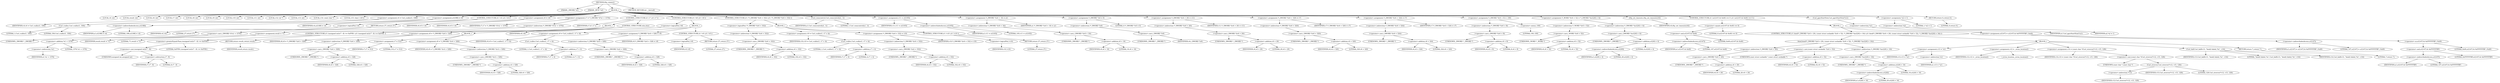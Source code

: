 digraph tftp_connect {  
"1000113" [label = "(METHOD,tftp_connect)" ]
"1000114" [label = "(PARAM,_DWORD *a1)" ]
"1000115" [label = "(PARAM,_BYTE *a2)" ]
"1000116" [label = "(BLOCK,,)" ]
"1000117" [label = "(LOCAL,v4: int)" ]
"1000118" [label = "(LOCAL,result: int)" ]
"1000119" [label = "(LOCAL,v6: int)" ]
"1000120" [label = "(LOCAL,v7: int)" ]
"1000121" [label = "(LOCAL,v8: int)" ]
"1000122" [label = "(LOCAL,v9: int)" ]
"1000123" [label = "(LOCAL,v10: int)" ]
"1000124" [label = "(LOCAL,v11: int)" ]
"1000125" [label = "(LOCAL,v12: int *)" ]
"1000126" [label = "(LOCAL,v13: int)" ]
"1000127" [label = "(LOCAL,v14: const char *)" ]
"1000128" [label = "(LOCAL,v15: char [ 128 ])" ]
"1000129" [label = "(<operator>.assignment,v4 = Curl_ccalloc(1, 336))" ]
"1000130" [label = "(IDENTIFIER,v4,v4 = Curl_ccalloc(1, 336))" ]
"1000131" [label = "(Curl_ccalloc,Curl_ccalloc(1, 336))" ]
"1000132" [label = "(LITERAL,1,Curl_ccalloc(1, 336))" ]
"1000133" [label = "(LITERAL,336,Curl_ccalloc(1, 336))" ]
"1000134" [label = "(<operator>.assignment,a1[188] = v4)" ]
"1000135" [label = "(<operator>.indirectIndexAccess,a1[188])" ]
"1000136" [label = "(IDENTIFIER,a1,a1[188] = v4)" ]
"1000137" [label = "(LITERAL,188,a1[188] = v4)" ]
"1000138" [label = "(IDENTIFIER,v4,a1[188] = v4)" ]
"1000139" [label = "(CONTROL_STRUCTURE,if ( !v4 ),if ( !v4 ))" ]
"1000140" [label = "(<operator>.logicalNot,!v4)" ]
"1000141" [label = "(IDENTIFIER,v4,!v4)" ]
"1000142" [label = "(RETURN,return 27;,return 27;)" ]
"1000143" [label = "(LITERAL,27,return 27;)" ]
"1000144" [label = "(<operator>.assignment,v6 = v4)" ]
"1000145" [label = "(IDENTIFIER,v6,v6 = v4)" ]
"1000146" [label = "(IDENTIFIER,v4,v6 = v4)" ]
"1000147" [label = "(<operator>.assignment,v7 = *(_DWORD *)(*a1 + 1576))" ]
"1000148" [label = "(IDENTIFIER,v7,v7 = *(_DWORD *)(*a1 + 1576))" ]
"1000149" [label = "(<operator>.indirection,*(_DWORD *)(*a1 + 1576))" ]
"1000150" [label = "(<operator>.cast,(_DWORD *)(*a1 + 1576))" ]
"1000151" [label = "(UNKNOWN,_DWORD *,_DWORD *)" ]
"1000152" [label = "(<operator>.addition,*a1 + 1576)" ]
"1000153" [label = "(<operator>.indirection,*a1)" ]
"1000154" [label = "(IDENTIFIER,a1,*a1 + 1576)" ]
"1000155" [label = "(LITERAL,1576,*a1 + 1576)" ]
"1000156" [label = "(CONTROL_STRUCTURE,if ( v7 ),if ( v7 ))" ]
"1000157" [label = "(IDENTIFIER,v7,if ( v7 ))" ]
"1000158" [label = "(BLOCK,,)" ]
"1000159" [label = "(<operator>.assignment,result = 71)" ]
"1000160" [label = "(IDENTIFIER,result,result = 71)" ]
"1000161" [label = "(LITERAL,71,result = 71)" ]
"1000162" [label = "(CONTROL_STRUCTURE,if ( (unsigned int)(v7 - 8) >= 0xFFB1 ),if ( (unsigned int)(v7 - 8) >= 0xFFB1 ))" ]
"1000163" [label = "(<operator>.greaterEqualsThan,(unsigned int)(v7 - 8) >= 0xFFB1)" ]
"1000164" [label = "(<operator>.cast,(unsigned int)(v7 - 8))" ]
"1000165" [label = "(UNKNOWN,unsigned int,unsigned int)" ]
"1000166" [label = "(<operator>.subtraction,v7 - 8)" ]
"1000167" [label = "(IDENTIFIER,v7,v7 - 8)" ]
"1000168" [label = "(LITERAL,8,v7 - 8)" ]
"1000169" [label = "(LITERAL,0xFFB1,(unsigned int)(v7 - 8) >= 0xFFB1)" ]
"1000170" [label = "(RETURN,return result;,return result;)" ]
"1000171" [label = "(IDENTIFIER,result,return result;)" ]
"1000172" [label = "(<operator>.assignment,v8 = *(_DWORD *)(v6 + 328))" ]
"1000173" [label = "(IDENTIFIER,v8,v8 = *(_DWORD *)(v6 + 328))" ]
"1000174" [label = "(<operator>.indirection,*(_DWORD *)(v6 + 328))" ]
"1000175" [label = "(<operator>.cast,(_DWORD *)(v6 + 328))" ]
"1000176" [label = "(UNKNOWN,_DWORD *,_DWORD *)" ]
"1000177" [label = "(<operator>.addition,v6 + 328)" ]
"1000178" [label = "(IDENTIFIER,v6,v6 + 328)" ]
"1000179" [label = "(LITERAL,328,v6 + 328)" ]
"1000180" [label = "(CONTROL_STRUCTURE,else,else)" ]
"1000181" [label = "(BLOCK,,)" ]
"1000182" [label = "(<operator>.assignment,v7 = 512)" ]
"1000183" [label = "(IDENTIFIER,v7,v7 = 512)" ]
"1000184" [label = "(LITERAL,512,v7 = 512)" ]
"1000185" [label = "(<operator>.assignment,v8 = *(_DWORD *)(v4 + 328))" ]
"1000186" [label = "(IDENTIFIER,v8,v8 = *(_DWORD *)(v4 + 328))" ]
"1000187" [label = "(<operator>.indirection,*(_DWORD *)(v4 + 328))" ]
"1000188" [label = "(<operator>.cast,(_DWORD *)(v4 + 328))" ]
"1000189" [label = "(UNKNOWN,_DWORD *,_DWORD *)" ]
"1000190" [label = "(<operator>.addition,v4 + 328)" ]
"1000191" [label = "(IDENTIFIER,v4,v4 + 328)" ]
"1000192" [label = "(LITERAL,328,v4 + 328)" ]
"1000193" [label = "(CONTROL_STRUCTURE,if ( !v8 ),if ( !v8 ))" ]
"1000194" [label = "(<operator>.logicalNot,!v8)" ]
"1000195" [label = "(IDENTIFIER,v8,!v8)" ]
"1000196" [label = "(BLOCK,,)" ]
"1000197" [label = "(<operator>.assignment,v9 = Curl_ccalloc(1, v7 + 4))" ]
"1000198" [label = "(IDENTIFIER,v9,v9 = Curl_ccalloc(1, v7 + 4))" ]
"1000199" [label = "(Curl_ccalloc,Curl_ccalloc(1, v7 + 4))" ]
"1000200" [label = "(LITERAL,1,Curl_ccalloc(1, v7 + 4))" ]
"1000201" [label = "(<operator>.addition,v7 + 4)" ]
"1000202" [label = "(IDENTIFIER,v7,v7 + 4)" ]
"1000203" [label = "(LITERAL,4,v7 + 4)" ]
"1000204" [label = "(<operator>.assignment,*(_DWORD *)(v6 + 328) = v9)" ]
"1000205" [label = "(<operator>.indirection,*(_DWORD *)(v6 + 328))" ]
"1000206" [label = "(<operator>.cast,(_DWORD *)(v6 + 328))" ]
"1000207" [label = "(UNKNOWN,_DWORD *,_DWORD *)" ]
"1000208" [label = "(<operator>.addition,v6 + 328)" ]
"1000209" [label = "(IDENTIFIER,v6,v6 + 328)" ]
"1000210" [label = "(LITERAL,328,v6 + 328)" ]
"1000211" [label = "(IDENTIFIER,v9,*(_DWORD *)(v6 + 328) = v9)" ]
"1000212" [label = "(CONTROL_STRUCTURE,if ( !v9 ),if ( !v9 ))" ]
"1000213" [label = "(<operator>.logicalNot,!v9)" ]
"1000214" [label = "(IDENTIFIER,v9,!v9)" ]
"1000215" [label = "(RETURN,return 27;,return 27;)" ]
"1000216" [label = "(LITERAL,27,return 27;)" ]
"1000217" [label = "(CONTROL_STRUCTURE,if ( !*(_DWORD *)(v6 + 332) ),if ( !*(_DWORD *)(v6 + 332) ))" ]
"1000218" [label = "(<operator>.logicalNot,!*(_DWORD *)(v6 + 332))" ]
"1000219" [label = "(<operator>.indirection,*(_DWORD *)(v6 + 332))" ]
"1000220" [label = "(<operator>.cast,(_DWORD *)(v6 + 332))" ]
"1000221" [label = "(UNKNOWN,_DWORD *,_DWORD *)" ]
"1000222" [label = "(<operator>.addition,v6 + 332)" ]
"1000223" [label = "(IDENTIFIER,v6,v6 + 332)" ]
"1000224" [label = "(LITERAL,332,v6 + 332)" ]
"1000225" [label = "(BLOCK,,)" ]
"1000226" [label = "(<operator>.assignment,v10 = Curl_ccalloc(1, v7 + 4))" ]
"1000227" [label = "(IDENTIFIER,v10,v10 = Curl_ccalloc(1, v7 + 4))" ]
"1000228" [label = "(Curl_ccalloc,Curl_ccalloc(1, v7 + 4))" ]
"1000229" [label = "(LITERAL,1,Curl_ccalloc(1, v7 + 4))" ]
"1000230" [label = "(<operator>.addition,v7 + 4)" ]
"1000231" [label = "(IDENTIFIER,v7,v7 + 4)" ]
"1000232" [label = "(LITERAL,4,v7 + 4)" ]
"1000233" [label = "(<operator>.assignment,*(_DWORD *)(v6 + 332) = v10)" ]
"1000234" [label = "(<operator>.indirection,*(_DWORD *)(v6 + 332))" ]
"1000235" [label = "(<operator>.cast,(_DWORD *)(v6 + 332))" ]
"1000236" [label = "(UNKNOWN,_DWORD *,_DWORD *)" ]
"1000237" [label = "(<operator>.addition,v6 + 332)" ]
"1000238" [label = "(IDENTIFIER,v6,v6 + 332)" ]
"1000239" [label = "(LITERAL,332,v6 + 332)" ]
"1000240" [label = "(IDENTIFIER,v10,*(_DWORD *)(v6 + 332) = v10)" ]
"1000241" [label = "(CONTROL_STRUCTURE,if ( !v10 ),if ( !v10 ))" ]
"1000242" [label = "(<operator>.logicalNot,!v10)" ]
"1000243" [label = "(IDENTIFIER,v10,!v10)" ]
"1000244" [label = "(RETURN,return 27;,return 27;)" ]
"1000245" [label = "(LITERAL,27,return 27;)" ]
"1000246" [label = "(Curl_conncontrol,Curl_conncontrol(a1, 1))" ]
"1000247" [label = "(IDENTIFIER,a1,Curl_conncontrol(a1, 1))" ]
"1000248" [label = "(LITERAL,1,Curl_conncontrol(a1, 1))" ]
"1000249" [label = "(<operator>.assignment,v11 = a1[105])" ]
"1000250" [label = "(IDENTIFIER,v11,v11 = a1[105])" ]
"1000251" [label = "(<operator>.indirectIndexAccess,a1[105])" ]
"1000252" [label = "(IDENTIFIER,a1,v11 = a1[105])" ]
"1000253" [label = "(LITERAL,105,v11 = a1[105])" ]
"1000254" [label = "(<operator>.assignment,*(_DWORD *)(v6 + 16) = a1)" ]
"1000255" [label = "(<operator>.indirection,*(_DWORD *)(v6 + 16))" ]
"1000256" [label = "(<operator>.cast,(_DWORD *)(v6 + 16))" ]
"1000257" [label = "(UNKNOWN,_DWORD *,_DWORD *)" ]
"1000258" [label = "(<operator>.addition,v6 + 16)" ]
"1000259" [label = "(IDENTIFIER,v6,v6 + 16)" ]
"1000260" [label = "(LITERAL,16,v6 + 16)" ]
"1000261" [label = "(IDENTIFIER,a1,*(_DWORD *)(v6 + 16) = a1)" ]
"1000262" [label = "(<operator>.assignment,*(_DWORD *)v6 = 0)" ]
"1000263" [label = "(<operator>.indirection,*(_DWORD *)v6)" ]
"1000264" [label = "(<operator>.cast,(_DWORD *)v6)" ]
"1000265" [label = "(UNKNOWN,_DWORD *,_DWORD *)" ]
"1000266" [label = "(IDENTIFIER,v6,(_DWORD *)v6)" ]
"1000267" [label = "(LITERAL,0,*(_DWORD *)v6 = 0)" ]
"1000268" [label = "(<operator>.assignment,*(_DWORD *)(v6 + 20) = v11)" ]
"1000269" [label = "(<operator>.indirection,*(_DWORD *)(v6 + 20))" ]
"1000270" [label = "(<operator>.cast,(_DWORD *)(v6 + 20))" ]
"1000271" [label = "(UNKNOWN,_DWORD *,_DWORD *)" ]
"1000272" [label = "(<operator>.addition,v6 + 20)" ]
"1000273" [label = "(IDENTIFIER,v6,v6 + 20)" ]
"1000274" [label = "(LITERAL,20,v6 + 20)" ]
"1000275" [label = "(IDENTIFIER,v11,*(_DWORD *)(v6 + 20) = v11)" ]
"1000276" [label = "(<operator>.assignment,*(_DWORD *)(v6 + 320) = v7)" ]
"1000277" [label = "(<operator>.indirection,*(_DWORD *)(v6 + 320))" ]
"1000278" [label = "(<operator>.cast,(_DWORD *)(v6 + 320))" ]
"1000279" [label = "(UNKNOWN,_DWORD *,_DWORD *)" ]
"1000280" [label = "(<operator>.addition,v6 + 320)" ]
"1000281" [label = "(IDENTIFIER,v6,v6 + 320)" ]
"1000282" [label = "(LITERAL,320,v6 + 320)" ]
"1000283" [label = "(IDENTIFIER,v7,*(_DWORD *)(v6 + 320) = v7)" ]
"1000284" [label = "(<operator>.assignment,*(_DWORD *)(v6 + 324) = v7)" ]
"1000285" [label = "(<operator>.indirection,*(_DWORD *)(v6 + 324))" ]
"1000286" [label = "(<operator>.cast,(_DWORD *)(v6 + 324))" ]
"1000287" [label = "(UNKNOWN,_DWORD *,_DWORD *)" ]
"1000288" [label = "(<operator>.addition,v6 + 324)" ]
"1000289" [label = "(IDENTIFIER,v6,v6 + 324)" ]
"1000290" [label = "(LITERAL,324,v6 + 324)" ]
"1000291" [label = "(IDENTIFIER,v7,*(_DWORD *)(v6 + 324) = v7)" ]
"1000292" [label = "(<operator>.assignment,*(_DWORD *)(v6 + 8) = -100)" ]
"1000293" [label = "(<operator>.indirection,*(_DWORD *)(v6 + 8))" ]
"1000294" [label = "(<operator>.cast,(_DWORD *)(v6 + 8))" ]
"1000295" [label = "(UNKNOWN,_DWORD *,_DWORD *)" ]
"1000296" [label = "(<operator>.addition,v6 + 8)" ]
"1000297" [label = "(IDENTIFIER,v6,v6 + 8)" ]
"1000298" [label = "(LITERAL,8,v6 + 8)" ]
"1000299" [label = "(<operator>.minus,-100)" ]
"1000300" [label = "(LITERAL,100,-100)" ]
"1000301" [label = "(<operator>.assignment,*(_WORD *)(v6 + 52) = *(_DWORD *)(a1[20] + 4))" ]
"1000302" [label = "(<operator>.indirection,*(_WORD *)(v6 + 52))" ]
"1000303" [label = "(<operator>.cast,(_WORD *)(v6 + 52))" ]
"1000304" [label = "(UNKNOWN,_WORD *,_WORD *)" ]
"1000305" [label = "(<operator>.addition,v6 + 52)" ]
"1000306" [label = "(IDENTIFIER,v6,v6 + 52)" ]
"1000307" [label = "(LITERAL,52,v6 + 52)" ]
"1000308" [label = "(<operator>.indirection,*(_DWORD *)(a1[20] + 4))" ]
"1000309" [label = "(<operator>.cast,(_DWORD *)(a1[20] + 4))" ]
"1000310" [label = "(UNKNOWN,_DWORD *,_DWORD *)" ]
"1000311" [label = "(<operator>.addition,a1[20] + 4)" ]
"1000312" [label = "(<operator>.indirectIndexAccess,a1[20])" ]
"1000313" [label = "(IDENTIFIER,a1,a1[20] + 4)" ]
"1000314" [label = "(LITERAL,20,a1[20] + 4)" ]
"1000315" [label = "(LITERAL,4,a1[20] + 4)" ]
"1000316" [label = "(tftp_set_timeouts,tftp_set_timeouts(v6))" ]
"1000317" [label = "(IDENTIFIER,v6,tftp_set_timeouts(v6))" ]
"1000318" [label = "(CONTROL_STRUCTURE,if ( (a1[147] & 0x40) == 0 ),if ( (a1[147] & 0x40) == 0 ))" ]
"1000319" [label = "(<operator>.equals,(a1[147] & 0x40) == 0)" ]
"1000320" [label = "(<operator>.and,a1[147] & 0x40)" ]
"1000321" [label = "(<operator>.indirectIndexAccess,a1[147])" ]
"1000322" [label = "(IDENTIFIER,a1,a1[147] & 0x40)" ]
"1000323" [label = "(LITERAL,147,a1[147] & 0x40)" ]
"1000324" [label = "(LITERAL,0x40,a1[147] & 0x40)" ]
"1000325" [label = "(LITERAL,0,(a1[147] & 0x40) == 0)" ]
"1000326" [label = "(BLOCK,,)" ]
"1000327" [label = "(CONTROL_STRUCTURE,if ( bind(*(_DWORD *)(v6 + 20), (const struct sockaddr *)(v6 + 52), *(_DWORD *)(a1[20] + 16)) ),if ( bind(*(_DWORD *)(v6 + 20), (const struct sockaddr *)(v6 + 52), *(_DWORD *)(a1[20] + 16)) ))" ]
"1000328" [label = "(bind,bind(*(_DWORD *)(v6 + 20), (const struct sockaddr *)(v6 + 52), *(_DWORD *)(a1[20] + 16)))" ]
"1000329" [label = "(<operator>.indirection,*(_DWORD *)(v6 + 20))" ]
"1000330" [label = "(<operator>.cast,(_DWORD *)(v6 + 20))" ]
"1000331" [label = "(UNKNOWN,_DWORD *,_DWORD *)" ]
"1000332" [label = "(<operator>.addition,v6 + 20)" ]
"1000333" [label = "(IDENTIFIER,v6,v6 + 20)" ]
"1000334" [label = "(LITERAL,20,v6 + 20)" ]
"1000335" [label = "(<operator>.cast,(const struct sockaddr *)(v6 + 52))" ]
"1000336" [label = "(UNKNOWN,const struct sockaddr *,const struct sockaddr *)" ]
"1000337" [label = "(<operator>.addition,v6 + 52)" ]
"1000338" [label = "(IDENTIFIER,v6,v6 + 52)" ]
"1000339" [label = "(LITERAL,52,v6 + 52)" ]
"1000340" [label = "(<operator>.indirection,*(_DWORD *)(a1[20] + 16))" ]
"1000341" [label = "(<operator>.cast,(_DWORD *)(a1[20] + 16))" ]
"1000342" [label = "(UNKNOWN,_DWORD *,_DWORD *)" ]
"1000343" [label = "(<operator>.addition,a1[20] + 16)" ]
"1000344" [label = "(<operator>.indirectIndexAccess,a1[20])" ]
"1000345" [label = "(IDENTIFIER,a1,a1[20] + 16)" ]
"1000346" [label = "(LITERAL,20,a1[20] + 16)" ]
"1000347" [label = "(LITERAL,16,a1[20] + 16)" ]
"1000348" [label = "(BLOCK,,)" ]
"1000349" [label = "(<operator>.assignment,v13 = *a1)" ]
"1000350" [label = "(IDENTIFIER,v13,v13 = *a1)" ]
"1000351" [label = "(<operator>.indirection,*a1)" ]
"1000352" [label = "(IDENTIFIER,a1,v13 = *a1)" ]
"1000353" [label = "(<operator>.assignment,v12 = _errno_location())" ]
"1000354" [label = "(IDENTIFIER,v12,v12 = _errno_location())" ]
"1000355" [label = "(_errno_location,_errno_location())" ]
"1000356" [label = "(<operator>.assignment,v14 = (const char *)Curl_strerror(*v12, v15, 128))" ]
"1000357" [label = "(IDENTIFIER,v14,v14 = (const char *)Curl_strerror(*v12, v15, 128))" ]
"1000358" [label = "(<operator>.cast,(const char *)Curl_strerror(*v12, v15, 128))" ]
"1000359" [label = "(UNKNOWN,const char *,const char *)" ]
"1000360" [label = "(Curl_strerror,Curl_strerror(*v12, v15, 128))" ]
"1000361" [label = "(<operator>.indirection,*v12)" ]
"1000362" [label = "(IDENTIFIER,v12,Curl_strerror(*v12, v15, 128))" ]
"1000363" [label = "(IDENTIFIER,v15,Curl_strerror(*v12, v15, 128))" ]
"1000364" [label = "(LITERAL,128,Curl_strerror(*v12, v15, 128))" ]
"1000365" [label = "(Curl_failf,Curl_failf(v13, \"bind() failed; %s\", v14))" ]
"1000366" [label = "(IDENTIFIER,v13,Curl_failf(v13, \"bind() failed; %s\", v14))" ]
"1000367" [label = "(LITERAL,\"bind() failed; %s\",Curl_failf(v13, \"bind() failed; %s\", v14))" ]
"1000368" [label = "(IDENTIFIER,v14,Curl_failf(v13, \"bind() failed; %s\", v14))" ]
"1000369" [label = "(RETURN,return 7;,return 7;)" ]
"1000370" [label = "(LITERAL,7,return 7;)" ]
"1000371" [label = "(<operator>.assignment,a1[147] = a1[147] & 0xFFFFFFBF | 0x40)" ]
"1000372" [label = "(<operator>.indirectIndexAccess,a1[147])" ]
"1000373" [label = "(IDENTIFIER,a1,a1[147] = a1[147] & 0xFFFFFFBF | 0x40)" ]
"1000374" [label = "(LITERAL,147,a1[147] = a1[147] & 0xFFFFFFBF | 0x40)" ]
"1000375" [label = "(<operator>.or,a1[147] & 0xFFFFFFBF | 0x40)" ]
"1000376" [label = "(<operator>.and,a1[147] & 0xFFFFFFBF)" ]
"1000377" [label = "(<operator>.indirectIndexAccess,a1[147])" ]
"1000378" [label = "(IDENTIFIER,a1,a1[147] & 0xFFFFFFBF)" ]
"1000379" [label = "(LITERAL,147,a1[147] & 0xFFFFFFBF)" ]
"1000380" [label = "(LITERAL,0xFFFFFFBF,a1[147] & 0xFFFFFFBF)" ]
"1000381" [label = "(LITERAL,0x40,a1[147] & 0xFFFFFFBF | 0x40)" ]
"1000382" [label = "(Curl_pgrsStartNow,Curl_pgrsStartNow(*a1))" ]
"1000383" [label = "(<operator>.indirection,*a1)" ]
"1000384" [label = "(IDENTIFIER,a1,Curl_pgrsStartNow(*a1))" ]
"1000385" [label = "(<operator>.assignment,*a2 = 1)" ]
"1000386" [label = "(<operator>.indirection,*a2)" ]
"1000387" [label = "(IDENTIFIER,a2,*a2 = 1)" ]
"1000388" [label = "(LITERAL,1,*a2 = 1)" ]
"1000389" [label = "(RETURN,return 0;,return 0;)" ]
"1000390" [label = "(LITERAL,0,return 0;)" ]
"1000391" [label = "(METHOD_RETURN,int __fastcall)" ]
  "1000113" -> "1000114" 
  "1000113" -> "1000115" 
  "1000113" -> "1000116" 
  "1000113" -> "1000391" 
  "1000116" -> "1000117" 
  "1000116" -> "1000118" 
  "1000116" -> "1000119" 
  "1000116" -> "1000120" 
  "1000116" -> "1000121" 
  "1000116" -> "1000122" 
  "1000116" -> "1000123" 
  "1000116" -> "1000124" 
  "1000116" -> "1000125" 
  "1000116" -> "1000126" 
  "1000116" -> "1000127" 
  "1000116" -> "1000128" 
  "1000116" -> "1000129" 
  "1000116" -> "1000134" 
  "1000116" -> "1000139" 
  "1000116" -> "1000144" 
  "1000116" -> "1000147" 
  "1000116" -> "1000156" 
  "1000116" -> "1000193" 
  "1000116" -> "1000217" 
  "1000116" -> "1000246" 
  "1000116" -> "1000249" 
  "1000116" -> "1000254" 
  "1000116" -> "1000262" 
  "1000116" -> "1000268" 
  "1000116" -> "1000276" 
  "1000116" -> "1000284" 
  "1000116" -> "1000292" 
  "1000116" -> "1000301" 
  "1000116" -> "1000316" 
  "1000116" -> "1000318" 
  "1000116" -> "1000382" 
  "1000116" -> "1000385" 
  "1000116" -> "1000389" 
  "1000129" -> "1000130" 
  "1000129" -> "1000131" 
  "1000131" -> "1000132" 
  "1000131" -> "1000133" 
  "1000134" -> "1000135" 
  "1000134" -> "1000138" 
  "1000135" -> "1000136" 
  "1000135" -> "1000137" 
  "1000139" -> "1000140" 
  "1000139" -> "1000142" 
  "1000140" -> "1000141" 
  "1000142" -> "1000143" 
  "1000144" -> "1000145" 
  "1000144" -> "1000146" 
  "1000147" -> "1000148" 
  "1000147" -> "1000149" 
  "1000149" -> "1000150" 
  "1000150" -> "1000151" 
  "1000150" -> "1000152" 
  "1000152" -> "1000153" 
  "1000152" -> "1000155" 
  "1000153" -> "1000154" 
  "1000156" -> "1000157" 
  "1000156" -> "1000158" 
  "1000156" -> "1000180" 
  "1000158" -> "1000159" 
  "1000158" -> "1000162" 
  "1000158" -> "1000172" 
  "1000159" -> "1000160" 
  "1000159" -> "1000161" 
  "1000162" -> "1000163" 
  "1000162" -> "1000170" 
  "1000163" -> "1000164" 
  "1000163" -> "1000169" 
  "1000164" -> "1000165" 
  "1000164" -> "1000166" 
  "1000166" -> "1000167" 
  "1000166" -> "1000168" 
  "1000170" -> "1000171" 
  "1000172" -> "1000173" 
  "1000172" -> "1000174" 
  "1000174" -> "1000175" 
  "1000175" -> "1000176" 
  "1000175" -> "1000177" 
  "1000177" -> "1000178" 
  "1000177" -> "1000179" 
  "1000180" -> "1000181" 
  "1000181" -> "1000182" 
  "1000181" -> "1000185" 
  "1000182" -> "1000183" 
  "1000182" -> "1000184" 
  "1000185" -> "1000186" 
  "1000185" -> "1000187" 
  "1000187" -> "1000188" 
  "1000188" -> "1000189" 
  "1000188" -> "1000190" 
  "1000190" -> "1000191" 
  "1000190" -> "1000192" 
  "1000193" -> "1000194" 
  "1000193" -> "1000196" 
  "1000194" -> "1000195" 
  "1000196" -> "1000197" 
  "1000196" -> "1000204" 
  "1000196" -> "1000212" 
  "1000197" -> "1000198" 
  "1000197" -> "1000199" 
  "1000199" -> "1000200" 
  "1000199" -> "1000201" 
  "1000201" -> "1000202" 
  "1000201" -> "1000203" 
  "1000204" -> "1000205" 
  "1000204" -> "1000211" 
  "1000205" -> "1000206" 
  "1000206" -> "1000207" 
  "1000206" -> "1000208" 
  "1000208" -> "1000209" 
  "1000208" -> "1000210" 
  "1000212" -> "1000213" 
  "1000212" -> "1000215" 
  "1000213" -> "1000214" 
  "1000215" -> "1000216" 
  "1000217" -> "1000218" 
  "1000217" -> "1000225" 
  "1000218" -> "1000219" 
  "1000219" -> "1000220" 
  "1000220" -> "1000221" 
  "1000220" -> "1000222" 
  "1000222" -> "1000223" 
  "1000222" -> "1000224" 
  "1000225" -> "1000226" 
  "1000225" -> "1000233" 
  "1000225" -> "1000241" 
  "1000226" -> "1000227" 
  "1000226" -> "1000228" 
  "1000228" -> "1000229" 
  "1000228" -> "1000230" 
  "1000230" -> "1000231" 
  "1000230" -> "1000232" 
  "1000233" -> "1000234" 
  "1000233" -> "1000240" 
  "1000234" -> "1000235" 
  "1000235" -> "1000236" 
  "1000235" -> "1000237" 
  "1000237" -> "1000238" 
  "1000237" -> "1000239" 
  "1000241" -> "1000242" 
  "1000241" -> "1000244" 
  "1000242" -> "1000243" 
  "1000244" -> "1000245" 
  "1000246" -> "1000247" 
  "1000246" -> "1000248" 
  "1000249" -> "1000250" 
  "1000249" -> "1000251" 
  "1000251" -> "1000252" 
  "1000251" -> "1000253" 
  "1000254" -> "1000255" 
  "1000254" -> "1000261" 
  "1000255" -> "1000256" 
  "1000256" -> "1000257" 
  "1000256" -> "1000258" 
  "1000258" -> "1000259" 
  "1000258" -> "1000260" 
  "1000262" -> "1000263" 
  "1000262" -> "1000267" 
  "1000263" -> "1000264" 
  "1000264" -> "1000265" 
  "1000264" -> "1000266" 
  "1000268" -> "1000269" 
  "1000268" -> "1000275" 
  "1000269" -> "1000270" 
  "1000270" -> "1000271" 
  "1000270" -> "1000272" 
  "1000272" -> "1000273" 
  "1000272" -> "1000274" 
  "1000276" -> "1000277" 
  "1000276" -> "1000283" 
  "1000277" -> "1000278" 
  "1000278" -> "1000279" 
  "1000278" -> "1000280" 
  "1000280" -> "1000281" 
  "1000280" -> "1000282" 
  "1000284" -> "1000285" 
  "1000284" -> "1000291" 
  "1000285" -> "1000286" 
  "1000286" -> "1000287" 
  "1000286" -> "1000288" 
  "1000288" -> "1000289" 
  "1000288" -> "1000290" 
  "1000292" -> "1000293" 
  "1000292" -> "1000299" 
  "1000293" -> "1000294" 
  "1000294" -> "1000295" 
  "1000294" -> "1000296" 
  "1000296" -> "1000297" 
  "1000296" -> "1000298" 
  "1000299" -> "1000300" 
  "1000301" -> "1000302" 
  "1000301" -> "1000308" 
  "1000302" -> "1000303" 
  "1000303" -> "1000304" 
  "1000303" -> "1000305" 
  "1000305" -> "1000306" 
  "1000305" -> "1000307" 
  "1000308" -> "1000309" 
  "1000309" -> "1000310" 
  "1000309" -> "1000311" 
  "1000311" -> "1000312" 
  "1000311" -> "1000315" 
  "1000312" -> "1000313" 
  "1000312" -> "1000314" 
  "1000316" -> "1000317" 
  "1000318" -> "1000319" 
  "1000318" -> "1000326" 
  "1000319" -> "1000320" 
  "1000319" -> "1000325" 
  "1000320" -> "1000321" 
  "1000320" -> "1000324" 
  "1000321" -> "1000322" 
  "1000321" -> "1000323" 
  "1000326" -> "1000327" 
  "1000326" -> "1000371" 
  "1000327" -> "1000328" 
  "1000327" -> "1000348" 
  "1000328" -> "1000329" 
  "1000328" -> "1000335" 
  "1000328" -> "1000340" 
  "1000329" -> "1000330" 
  "1000330" -> "1000331" 
  "1000330" -> "1000332" 
  "1000332" -> "1000333" 
  "1000332" -> "1000334" 
  "1000335" -> "1000336" 
  "1000335" -> "1000337" 
  "1000337" -> "1000338" 
  "1000337" -> "1000339" 
  "1000340" -> "1000341" 
  "1000341" -> "1000342" 
  "1000341" -> "1000343" 
  "1000343" -> "1000344" 
  "1000343" -> "1000347" 
  "1000344" -> "1000345" 
  "1000344" -> "1000346" 
  "1000348" -> "1000349" 
  "1000348" -> "1000353" 
  "1000348" -> "1000356" 
  "1000348" -> "1000365" 
  "1000348" -> "1000369" 
  "1000349" -> "1000350" 
  "1000349" -> "1000351" 
  "1000351" -> "1000352" 
  "1000353" -> "1000354" 
  "1000353" -> "1000355" 
  "1000356" -> "1000357" 
  "1000356" -> "1000358" 
  "1000358" -> "1000359" 
  "1000358" -> "1000360" 
  "1000360" -> "1000361" 
  "1000360" -> "1000363" 
  "1000360" -> "1000364" 
  "1000361" -> "1000362" 
  "1000365" -> "1000366" 
  "1000365" -> "1000367" 
  "1000365" -> "1000368" 
  "1000369" -> "1000370" 
  "1000371" -> "1000372" 
  "1000371" -> "1000375" 
  "1000372" -> "1000373" 
  "1000372" -> "1000374" 
  "1000375" -> "1000376" 
  "1000375" -> "1000381" 
  "1000376" -> "1000377" 
  "1000376" -> "1000380" 
  "1000377" -> "1000378" 
  "1000377" -> "1000379" 
  "1000382" -> "1000383" 
  "1000383" -> "1000384" 
  "1000385" -> "1000386" 
  "1000385" -> "1000388" 
  "1000386" -> "1000387" 
  "1000389" -> "1000390" 
}
